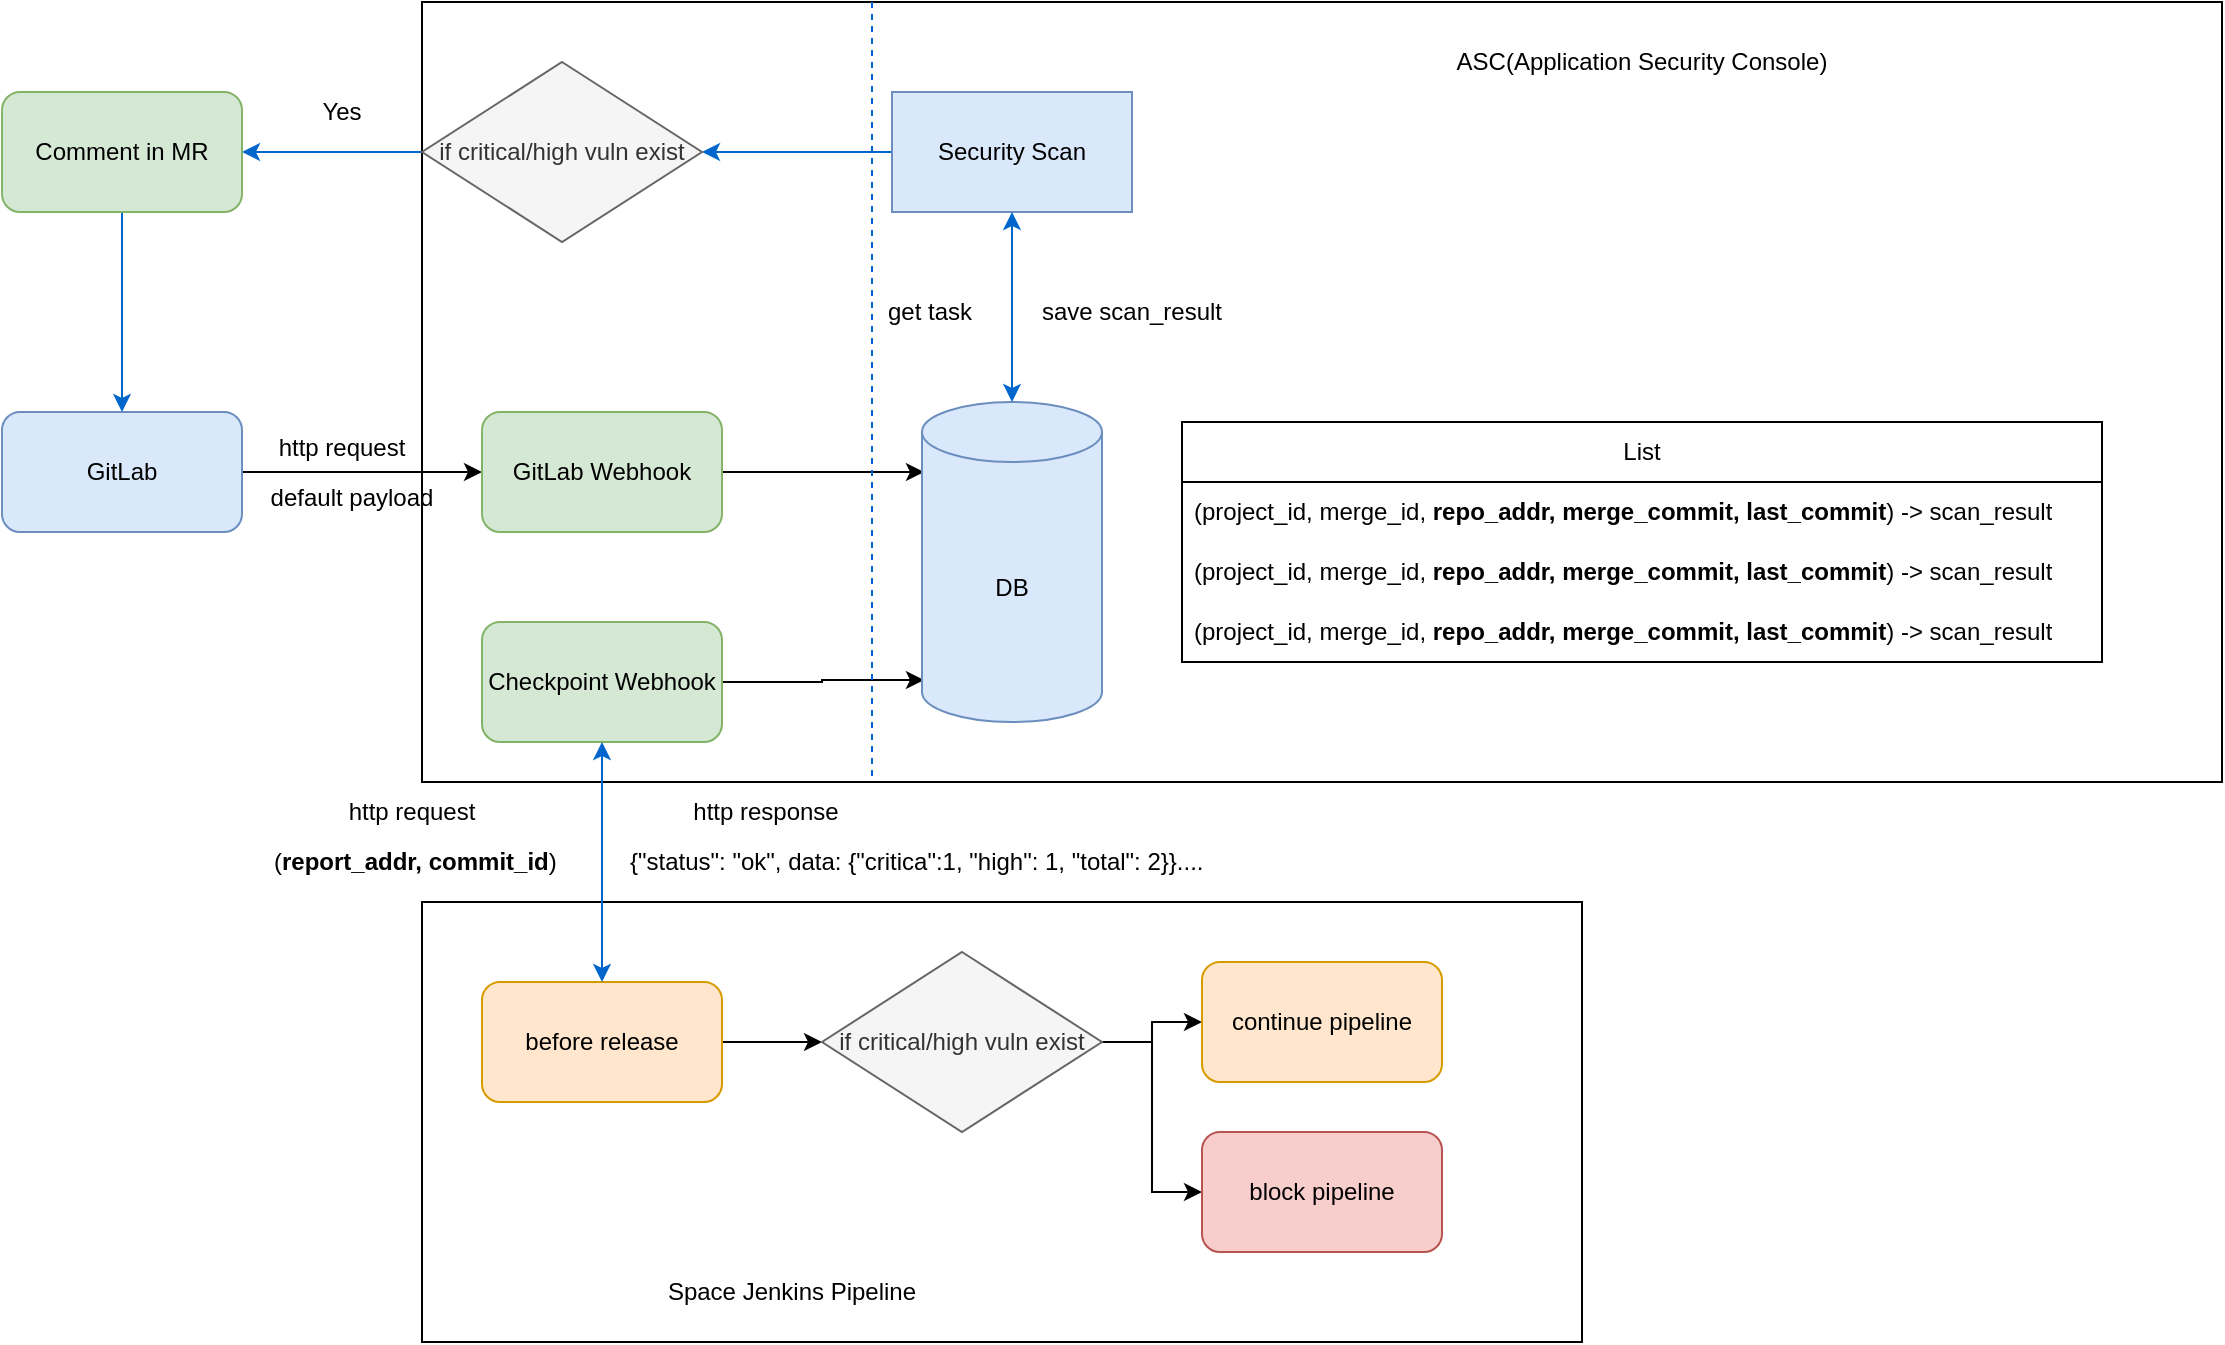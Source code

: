<mxfile version="20.8.19" type="github">
  <diagram name="第 1 页" id="D-17xuheVjv5JnxC9wFS">
    <mxGraphModel dx="1196" dy="1845" grid="1" gridSize="10" guides="1" tooltips="1" connect="1" arrows="1" fold="1" page="1" pageScale="1" pageWidth="827" pageHeight="1169" math="0" shadow="0">
      <root>
        <mxCell id="0" />
        <mxCell id="1" parent="0" />
        <mxCell id="615jbKJBMybMMUp28HGp-36" value="" style="rounded=0;whiteSpace=wrap;html=1;" parent="1" vertex="1">
          <mxGeometry x="300" y="350" width="580" height="220" as="geometry" />
        </mxCell>
        <mxCell id="615jbKJBMybMMUp28HGp-30" value="" style="rounded=0;whiteSpace=wrap;html=1;" parent="1" vertex="1">
          <mxGeometry x="300" y="-100" width="900" height="390" as="geometry" />
        </mxCell>
        <mxCell id="615jbKJBMybMMUp28HGp-4" style="edgeStyle=orthogonalEdgeStyle;rounded=0;orthogonalLoop=1;jettySize=auto;html=1;entryX=0;entryY=0.5;entryDx=0;entryDy=0;" parent="1" source="615jbKJBMybMMUp28HGp-1" target="615jbKJBMybMMUp28HGp-2" edge="1">
          <mxGeometry relative="1" as="geometry" />
        </mxCell>
        <mxCell id="615jbKJBMybMMUp28HGp-1" value="GitLab" style="rounded=1;whiteSpace=wrap;html=1;fillColor=#dae8fc;strokeColor=#6c8ebf;" parent="1" vertex="1">
          <mxGeometry x="90" y="105" width="120" height="60" as="geometry" />
        </mxCell>
        <mxCell id="615jbKJBMybMMUp28HGp-11" style="edgeStyle=orthogonalEdgeStyle;rounded=0;orthogonalLoop=1;jettySize=auto;html=1;entryX=0.011;entryY=0.219;entryDx=0;entryDy=0;entryPerimeter=0;" parent="1" source="615jbKJBMybMMUp28HGp-2" target="615jbKJBMybMMUp28HGp-6" edge="1">
          <mxGeometry relative="1" as="geometry" />
        </mxCell>
        <mxCell id="615jbKJBMybMMUp28HGp-2" value="GitLab Webhook" style="rounded=1;whiteSpace=wrap;html=1;fillColor=#d5e8d4;strokeColor=#82b366;" parent="1" vertex="1">
          <mxGeometry x="330" y="105" width="120" height="60" as="geometry" />
        </mxCell>
        <mxCell id="615jbKJBMybMMUp28HGp-13" style="edgeStyle=orthogonalEdgeStyle;rounded=0;orthogonalLoop=1;jettySize=auto;html=1;entryX=0.011;entryY=0.869;entryDx=0;entryDy=0;entryPerimeter=0;" parent="1" source="615jbKJBMybMMUp28HGp-3" target="615jbKJBMybMMUp28HGp-6" edge="1">
          <mxGeometry relative="1" as="geometry">
            <mxPoint x="500" y="240" as="targetPoint" />
          </mxGeometry>
        </mxCell>
        <mxCell id="615jbKJBMybMMUp28HGp-3" value="Checkpoint&amp;nbsp;Webhook" style="rounded=1;whiteSpace=wrap;html=1;fillColor=#d5e8d4;strokeColor=#82b366;" parent="1" vertex="1">
          <mxGeometry x="330" y="210" width="120" height="60" as="geometry" />
        </mxCell>
        <mxCell id="615jbKJBMybMMUp28HGp-6" value="DB" style="shape=cylinder3;whiteSpace=wrap;html=1;boundedLbl=1;backgroundOutline=1;size=15;fillColor=#dae8fc;strokeColor=#6c8ebf;" parent="1" vertex="1">
          <mxGeometry x="550" y="100" width="90" height="160" as="geometry" />
        </mxCell>
        <mxCell id="615jbKJBMybMMUp28HGp-14" value="List" style="swimlane;fontStyle=0;childLayout=stackLayout;horizontal=1;startSize=30;horizontalStack=0;resizeParent=1;resizeParentMax=0;resizeLast=0;collapsible=1;marginBottom=0;whiteSpace=wrap;html=1;" parent="1" vertex="1">
          <mxGeometry x="680" y="110" width="460" height="120" as="geometry" />
        </mxCell>
        <mxCell id="615jbKJBMybMMUp28HGp-15" value="(project_id, merge_id, &lt;b&gt;repo_addr, merge_commit, last_commit&lt;/b&gt;) -&amp;gt; scan_result" style="text;strokeColor=none;fillColor=none;align=left;verticalAlign=middle;spacingLeft=4;spacingRight=4;overflow=hidden;points=[[0,0.5],[1,0.5]];portConstraint=eastwest;rotatable=0;whiteSpace=wrap;html=1;" parent="615jbKJBMybMMUp28HGp-14" vertex="1">
          <mxGeometry y="30" width="460" height="30" as="geometry" />
        </mxCell>
        <mxCell id="615jbKJBMybMMUp28HGp-16" value="(project_id, merge_id,&amp;nbsp;&lt;b style=&quot;border-color: var(--border-color);&quot;&gt;repo_addr, merge_commit, last_commit&lt;/b&gt;) -&amp;gt; scan_result" style="text;strokeColor=none;fillColor=none;align=left;verticalAlign=middle;spacingLeft=4;spacingRight=4;overflow=hidden;points=[[0,0.5],[1,0.5]];portConstraint=eastwest;rotatable=0;whiteSpace=wrap;html=1;" parent="615jbKJBMybMMUp28HGp-14" vertex="1">
          <mxGeometry y="60" width="460" height="30" as="geometry" />
        </mxCell>
        <mxCell id="615jbKJBMybMMUp28HGp-17" value="(project_id, merge_id,&amp;nbsp;&lt;b style=&quot;border-color: var(--border-color);&quot;&gt;repo_addr, merge_commit, last_commit&lt;/b&gt;) -&amp;gt; scan_result" style="text;strokeColor=none;fillColor=none;align=left;verticalAlign=middle;spacingLeft=4;spacingRight=4;overflow=hidden;points=[[0,0.5],[1,0.5]];portConstraint=eastwest;rotatable=0;whiteSpace=wrap;html=1;" parent="615jbKJBMybMMUp28HGp-14" vertex="1">
          <mxGeometry y="90" width="460" height="30" as="geometry" />
        </mxCell>
        <mxCell id="615jbKJBMybMMUp28HGp-26" style="rounded=0;orthogonalLoop=1;jettySize=auto;html=1;entryX=0;entryY=0.5;entryDx=0;entryDy=0;edgeStyle=elbowEdgeStyle;" parent="1" source="615jbKJBMybMMUp28HGp-18" target="615jbKJBMybMMUp28HGp-21" edge="1">
          <mxGeometry relative="1" as="geometry" />
        </mxCell>
        <mxCell id="615jbKJBMybMMUp28HGp-18" value="before release" style="rounded=1;whiteSpace=wrap;html=1;fillColor=#ffe6cc;strokeColor=#d79b00;" parent="1" vertex="1">
          <mxGeometry x="330" y="390" width="120" height="60" as="geometry" />
        </mxCell>
        <mxCell id="615jbKJBMybMMUp28HGp-27" style="edgeStyle=elbowEdgeStyle;rounded=0;orthogonalLoop=1;jettySize=auto;html=1;entryX=0;entryY=0.5;entryDx=0;entryDy=0;" parent="1" source="615jbKJBMybMMUp28HGp-21" target="615jbKJBMybMMUp28HGp-22" edge="1">
          <mxGeometry relative="1" as="geometry" />
        </mxCell>
        <mxCell id="615jbKJBMybMMUp28HGp-28" style="edgeStyle=elbowEdgeStyle;rounded=0;orthogonalLoop=1;jettySize=auto;html=1;entryX=0;entryY=0.5;entryDx=0;entryDy=0;" parent="1" source="615jbKJBMybMMUp28HGp-21" target="615jbKJBMybMMUp28HGp-23" edge="1">
          <mxGeometry relative="1" as="geometry" />
        </mxCell>
        <mxCell id="615jbKJBMybMMUp28HGp-21" value="if critical/high vuln exist" style="rhombus;whiteSpace=wrap;html=1;fillColor=#f5f5f5;fontColor=#333333;strokeColor=#666666;" parent="1" vertex="1">
          <mxGeometry x="500" y="375" width="140" height="90" as="geometry" />
        </mxCell>
        <mxCell id="615jbKJBMybMMUp28HGp-22" value="continue pipeline" style="rounded=1;whiteSpace=wrap;html=1;fillColor=#ffe6cc;strokeColor=#d79b00;" parent="1" vertex="1">
          <mxGeometry x="690" y="380" width="120" height="60" as="geometry" />
        </mxCell>
        <mxCell id="615jbKJBMybMMUp28HGp-23" value="block pipeline" style="rounded=1;whiteSpace=wrap;html=1;fillColor=#f8cecc;strokeColor=#b85450;" parent="1" vertex="1">
          <mxGeometry x="690" y="465" width="120" height="60" as="geometry" />
        </mxCell>
        <mxCell id="615jbKJBMybMMUp28HGp-24" value="(&lt;b&gt;report_addr, commit_id&lt;/b&gt;)" style="text;strokeColor=none;fillColor=none;align=left;verticalAlign=middle;spacingLeft=4;spacingRight=4;overflow=hidden;points=[[0,0.5],[1,0.5]];portConstraint=eastwest;rotatable=0;whiteSpace=wrap;html=1;" parent="1" vertex="1">
          <mxGeometry x="220" y="320" width="175" height="20" as="geometry" />
        </mxCell>
        <mxCell id="615jbKJBMybMMUp28HGp-31" value="ASC(Application Security Console)" style="text;html=1;strokeColor=none;fillColor=none;align=center;verticalAlign=middle;whiteSpace=wrap;rounded=0;" parent="1" vertex="1">
          <mxGeometry x="795" y="-85" width="230" height="30" as="geometry" />
        </mxCell>
        <mxCell id="615jbKJBMybMMUp28HGp-35" value="" style="endArrow=none;dashed=1;html=1;rounded=0;entryX=0.25;entryY=1;entryDx=0;entryDy=0;exitX=0.25;exitY=0;exitDx=0;exitDy=0;strokeColor=#0066CC;" parent="1" source="615jbKJBMybMMUp28HGp-30" target="615jbKJBMybMMUp28HGp-30" edge="1">
          <mxGeometry width="50" height="50" relative="1" as="geometry">
            <mxPoint x="590" y="360" as="sourcePoint" />
            <mxPoint x="640" y="310" as="targetPoint" />
          </mxGeometry>
        </mxCell>
        <mxCell id="615jbKJBMybMMUp28HGp-37" value="Space Jenkins Pipeline" style="text;html=1;strokeColor=none;fillColor=none;align=center;verticalAlign=middle;whiteSpace=wrap;rounded=0;" parent="1" vertex="1">
          <mxGeometry x="370" y="530" width="230" height="30" as="geometry" />
        </mxCell>
        <mxCell id="615jbKJBMybMMUp28HGp-38" value="http request" style="text;html=1;strokeColor=none;fillColor=none;align=center;verticalAlign=middle;whiteSpace=wrap;rounded=0;" parent="1" vertex="1">
          <mxGeometry x="255" y="290" width="80" height="30" as="geometry" />
        </mxCell>
        <mxCell id="615jbKJBMybMMUp28HGp-39" value="http request" style="text;html=1;strokeColor=none;fillColor=none;align=center;verticalAlign=middle;whiteSpace=wrap;rounded=0;" parent="1" vertex="1">
          <mxGeometry x="220" y="105" width="80" height="35" as="geometry" />
        </mxCell>
        <mxCell id="615jbKJBMybMMUp28HGp-41" value="" style="endArrow=classic;startArrow=classic;html=1;rounded=0;strokeColor=#0066CC;entryX=0.5;entryY=1;entryDx=0;entryDy=0;edgeStyle=orthogonalEdgeStyle;exitX=0.5;exitY=0;exitDx=0;exitDy=0;" parent="1" source="615jbKJBMybMMUp28HGp-18" target="615jbKJBMybMMUp28HGp-3" edge="1">
          <mxGeometry width="50" height="50" relative="1" as="geometry">
            <mxPoint x="360" y="380" as="sourcePoint" />
            <mxPoint x="414" y="320" as="targetPoint" />
            <Array as="points" />
          </mxGeometry>
        </mxCell>
        <mxCell id="615jbKJBMybMMUp28HGp-42" value="{&quot;status&quot;: &quot;ok&quot;, data: {&quot;critica&quot;:1, &quot;high&quot;: 1, &quot;total&quot;: 2}}...." style="text;strokeColor=none;fillColor=none;align=left;verticalAlign=middle;spacingLeft=4;spacingRight=4;overflow=hidden;points=[[0,0.5],[1,0.5]];portConstraint=eastwest;rotatable=0;whiteSpace=wrap;html=1;" parent="1" vertex="1">
          <mxGeometry x="397.5" y="320" width="312.5" height="20" as="geometry" />
        </mxCell>
        <mxCell id="615jbKJBMybMMUp28HGp-43" value="http response" style="text;html=1;strokeColor=none;fillColor=none;align=center;verticalAlign=middle;whiteSpace=wrap;rounded=0;" parent="1" vertex="1">
          <mxGeometry x="432.5" y="290" width="77.5" height="30" as="geometry" />
        </mxCell>
        <mxCell id="615jbKJBMybMMUp28HGp-52" style="edgeStyle=orthogonalEdgeStyle;rounded=0;orthogonalLoop=1;jettySize=auto;html=1;entryX=1;entryY=0.5;entryDx=0;entryDy=0;strokeColor=#0066CC;" parent="1" source="615jbKJBMybMMUp28HGp-45" target="615jbKJBMybMMUp28HGp-51" edge="1">
          <mxGeometry relative="1" as="geometry" />
        </mxCell>
        <mxCell id="615jbKJBMybMMUp28HGp-45" value="Security Scan" style="rounded=0;whiteSpace=wrap;html=1;fillColor=#dae8fc;strokeColor=#6c8ebf;" parent="1" vertex="1">
          <mxGeometry x="535" y="-55" width="120" height="60" as="geometry" />
        </mxCell>
        <mxCell id="615jbKJBMybMMUp28HGp-47" value="" style="endArrow=classic;startArrow=classic;html=1;rounded=0;strokeColor=#0066CC;entryX=0.5;entryY=1;entryDx=0;entryDy=0;exitX=0.5;exitY=0;exitDx=0;exitDy=0;exitPerimeter=0;" parent="1" source="615jbKJBMybMMUp28HGp-6" target="615jbKJBMybMMUp28HGp-45" edge="1">
          <mxGeometry width="50" height="50" relative="1" as="geometry">
            <mxPoint x="560" y="90" as="sourcePoint" />
            <mxPoint x="610" y="40" as="targetPoint" />
          </mxGeometry>
        </mxCell>
        <mxCell id="615jbKJBMybMMUp28HGp-48" value="get task" style="text;html=1;strokeColor=none;fillColor=none;align=center;verticalAlign=middle;whiteSpace=wrap;rounded=0;" parent="1" vertex="1">
          <mxGeometry x="523.75" y="40" width="60" height="30" as="geometry" />
        </mxCell>
        <mxCell id="615jbKJBMybMMUp28HGp-49" value="save scan_result" style="text;html=1;strokeColor=none;fillColor=none;align=center;verticalAlign=middle;whiteSpace=wrap;rounded=0;" parent="1" vertex="1">
          <mxGeometry x="600" y="40" width="110" height="30" as="geometry" />
        </mxCell>
        <mxCell id="615jbKJBMybMMUp28HGp-57" style="edgeStyle=orthogonalEdgeStyle;rounded=0;orthogonalLoop=1;jettySize=auto;html=1;entryX=1;entryY=0.5;entryDx=0;entryDy=0;strokeColor=#0066CC;" parent="1" source="615jbKJBMybMMUp28HGp-51" target="615jbKJBMybMMUp28HGp-55" edge="1">
          <mxGeometry relative="1" as="geometry" />
        </mxCell>
        <mxCell id="615jbKJBMybMMUp28HGp-51" value="if critical/high vuln exist" style="rhombus;whiteSpace=wrap;html=1;fillColor=#f5f5f5;fontColor=#333333;strokeColor=#666666;" parent="1" vertex="1">
          <mxGeometry x="300" y="-70" width="140" height="90" as="geometry" />
        </mxCell>
        <mxCell id="615jbKJBMybMMUp28HGp-59" style="edgeStyle=orthogonalEdgeStyle;rounded=0;orthogonalLoop=1;jettySize=auto;html=1;strokeColor=#0066CC;" parent="1" source="615jbKJBMybMMUp28HGp-55" target="615jbKJBMybMMUp28HGp-1" edge="1">
          <mxGeometry relative="1" as="geometry" />
        </mxCell>
        <mxCell id="615jbKJBMybMMUp28HGp-55" value="Comment in MR" style="rounded=1;whiteSpace=wrap;html=1;fillColor=#d5e8d4;strokeColor=#82b366;" parent="1" vertex="1">
          <mxGeometry x="90" y="-55" width="120" height="60" as="geometry" />
        </mxCell>
        <mxCell id="615jbKJBMybMMUp28HGp-58" value="Yes" style="text;html=1;strokeColor=none;fillColor=none;align=center;verticalAlign=middle;whiteSpace=wrap;rounded=0;" parent="1" vertex="1">
          <mxGeometry x="230" y="-60" width="60" height="30" as="geometry" />
        </mxCell>
        <mxCell id="bsSJbyzknLBKKPVRucug-1" value="default payload" style="text;html=1;strokeColor=none;fillColor=none;align=center;verticalAlign=middle;whiteSpace=wrap;rounded=0;" vertex="1" parent="1">
          <mxGeometry x="220" y="130" width="90" height="35" as="geometry" />
        </mxCell>
      </root>
    </mxGraphModel>
  </diagram>
</mxfile>
